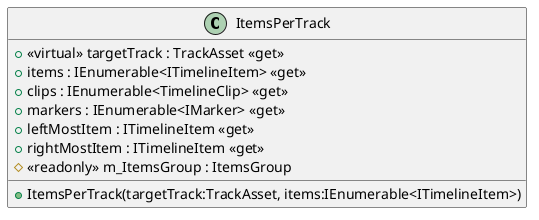 @startuml
class ItemsPerTrack {
    + <<virtual>> targetTrack : TrackAsset <<get>>
    + items : IEnumerable<ITimelineItem> <<get>>
    + clips : IEnumerable<TimelineClip> <<get>>
    + markers : IEnumerable<IMarker> <<get>>
    + leftMostItem : ITimelineItem <<get>>
    + rightMostItem : ITimelineItem <<get>>
    # <<readonly>> m_ItemsGroup : ItemsGroup
    + ItemsPerTrack(targetTrack:TrackAsset, items:IEnumerable<ITimelineItem>)
}
@enduml
